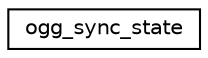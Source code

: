 digraph "Graphical Class Hierarchy"
{
 // LATEX_PDF_SIZE
  edge [fontname="Helvetica",fontsize="10",labelfontname="Helvetica",labelfontsize="10"];
  node [fontname="Helvetica",fontsize="10",shape=record];
  rankdir="LR";
  Node0 [label="ogg_sync_state",height=0.2,width=0.4,color="black", fillcolor="white", style="filled",URL="$d2/d24/structogg__sync__state.html",tooltip=" "];
}
